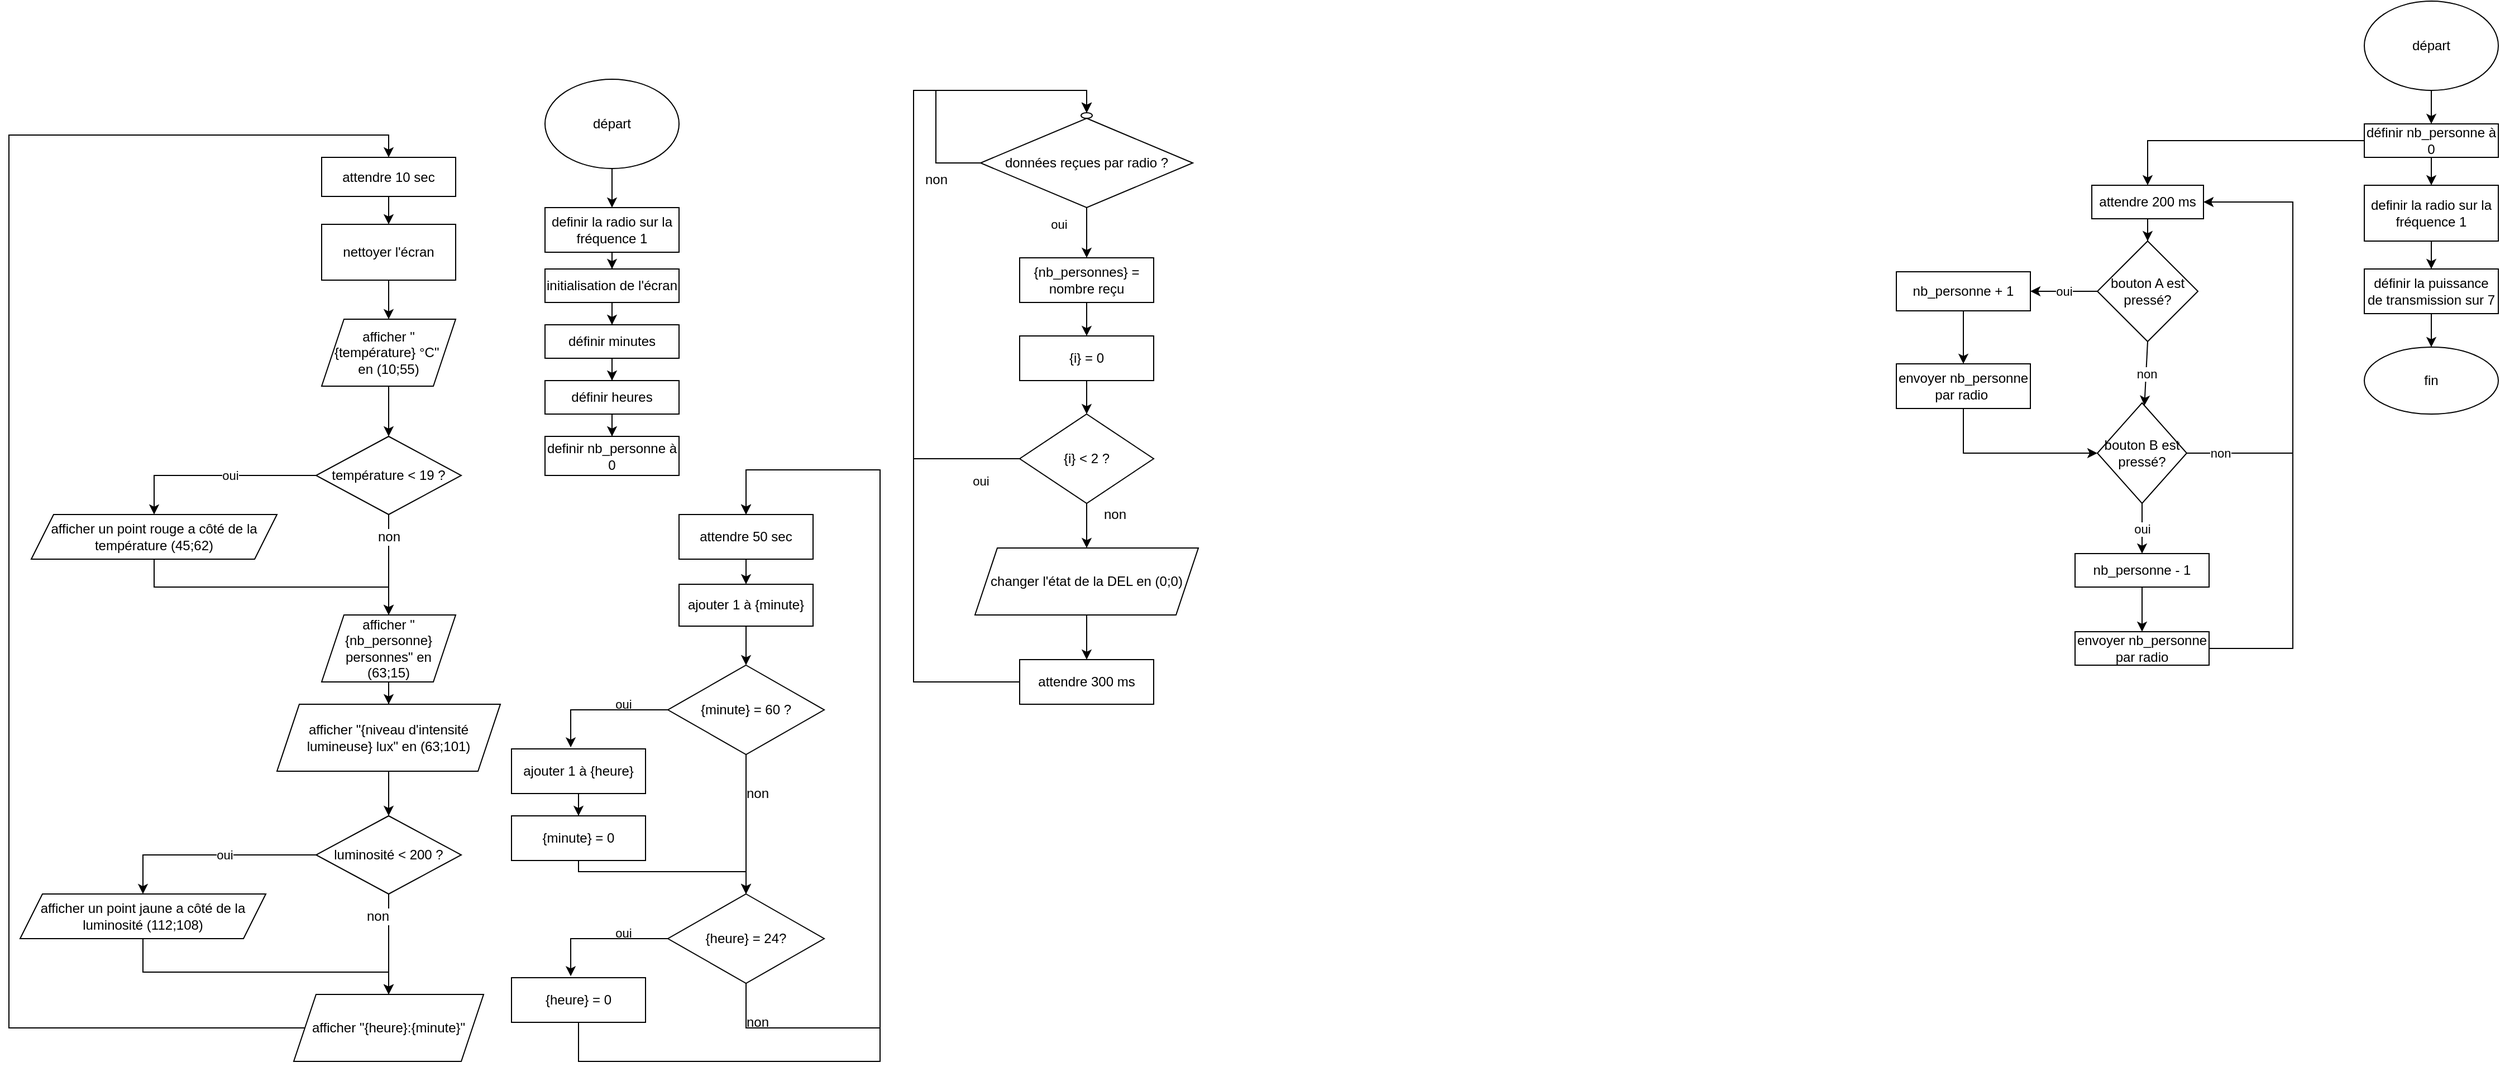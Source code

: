 <mxfile version="18.0.1" type="device"><diagram id="-CpstKWB4w7Xl99XCmu-" name="Page-1"><mxGraphModel dx="4028" dy="1174" grid="1" gridSize="10" guides="1" tooltips="1" connect="1" arrows="1" fold="1" page="1" pageScale="1" pageWidth="827" pageHeight="1169" math="0" shadow="0"><root><mxCell id="0"/><mxCell id="1" parent="0"/><mxCell id="FJ-xq2Fr7_Jf5nXUGVC7-3" value="" style="edgeStyle=orthogonalEdgeStyle;rounded=0;orthogonalLoop=1;jettySize=auto;html=1;" parent="1" source="FJ-xq2Fr7_Jf5nXUGVC7-1" edge="1"><mxGeometry relative="1" as="geometry"><mxPoint x="669" y="120" as="targetPoint"/></mxGeometry></mxCell><mxCell id="FJ-xq2Fr7_Jf5nXUGVC7-1" value="départ" style="ellipse;whiteSpace=wrap;html=1;" parent="1" vertex="1"><mxGeometry x="609" y="10" width="120" height="80" as="geometry"/></mxCell><mxCell id="FJ-xq2Fr7_Jf5nXUGVC7-5" value="" style="edgeStyle=orthogonalEdgeStyle;rounded=0;orthogonalLoop=1;jettySize=auto;html=1;" parent="1" source="FJ-xq2Fr7_Jf5nXUGVC7-2" target="FJ-xq2Fr7_Jf5nXUGVC7-4" edge="1"><mxGeometry relative="1" as="geometry"/></mxCell><mxCell id="FJ-xq2Fr7_Jf5nXUGVC7-2" value="definir la radio sur la fréquence 1" style="whiteSpace=wrap;html=1;" parent="1" vertex="1"><mxGeometry x="609" y="175" width="120" height="50" as="geometry"/></mxCell><mxCell id="FJ-xq2Fr7_Jf5nXUGVC7-7" value="" style="edgeStyle=orthogonalEdgeStyle;rounded=0;orthogonalLoop=1;jettySize=auto;html=1;" parent="1" source="FJ-xq2Fr7_Jf5nXUGVC7-4" target="FJ-xq2Fr7_Jf5nXUGVC7-6" edge="1"><mxGeometry relative="1" as="geometry"/></mxCell><mxCell id="FJ-xq2Fr7_Jf5nXUGVC7-4" value="définir la puissance de transmission sur 7" style="whiteSpace=wrap;html=1;" parent="1" vertex="1"><mxGeometry x="609" y="250" width="120" height="40" as="geometry"/></mxCell><mxCell id="FJ-xq2Fr7_Jf5nXUGVC7-6" value="fin" style="ellipse;whiteSpace=wrap;html=1;" parent="1" vertex="1"><mxGeometry x="609" y="320" width="120" height="60" as="geometry"/></mxCell><mxCell id="FJ-xq2Fr7_Jf5nXUGVC7-8" value="" style="endArrow=classic;html=1;rounded=0;exitX=0;exitY=0.5;exitDx=0;exitDy=0;entryX=0.5;entryY=0;entryDx=0;entryDy=0;" parent="1" source="FJ-xq2Fr7_Jf5nXUGVC7-16" target="FJ-xq2Fr7_Jf5nXUGVC7-9" edge="1"><mxGeometry width="50" height="50" relative="1" as="geometry"><mxPoint x="665" y="100" as="sourcePoint"/><mxPoint x="425" y="120" as="targetPoint"/><Array as="points"><mxPoint x="415" y="135"/></Array></mxGeometry></mxCell><mxCell id="FJ-xq2Fr7_Jf5nXUGVC7-11" value="" style="edgeStyle=orthogonalEdgeStyle;rounded=0;orthogonalLoop=1;jettySize=auto;html=1;" parent="1" source="FJ-xq2Fr7_Jf5nXUGVC7-9" target="FJ-xq2Fr7_Jf5nXUGVC7-10" edge="1"><mxGeometry relative="1" as="geometry"/></mxCell><mxCell id="FJ-xq2Fr7_Jf5nXUGVC7-9" value="attendre 200 ms" style="rounded=0;whiteSpace=wrap;html=1;" parent="1" vertex="1"><mxGeometry x="365" y="175" width="100" height="30" as="geometry"/></mxCell><mxCell id="FJ-xq2Fr7_Jf5nXUGVC7-10" value="bouton A est pressé?" style="rhombus;whiteSpace=wrap;html=1;rounded=0;" parent="1" vertex="1"><mxGeometry x="370" y="225" width="90" height="90" as="geometry"/></mxCell><mxCell id="FJ-xq2Fr7_Jf5nXUGVC7-21" value="" style="edgeStyle=orthogonalEdgeStyle;rounded=0;orthogonalLoop=1;jettySize=auto;html=1;" parent="1" source="FJ-xq2Fr7_Jf5nXUGVC7-12" target="FJ-xq2Fr7_Jf5nXUGVC7-20" edge="1"><mxGeometry relative="1" as="geometry"/></mxCell><mxCell id="FJ-xq2Fr7_Jf5nXUGVC7-12" value="nb_personne + 1" style="whiteSpace=wrap;html=1;rounded=0;" parent="1" vertex="1"><mxGeometry x="190" y="252.5" width="120" height="35" as="geometry"/></mxCell><mxCell id="FJ-xq2Fr7_Jf5nXUGVC7-17" value="" style="edgeStyle=orthogonalEdgeStyle;rounded=0;orthogonalLoop=1;jettySize=auto;html=1;entryX=0.5;entryY=0;entryDx=0;entryDy=0;" parent="1" source="FJ-xq2Fr7_Jf5nXUGVC7-16" target="FJ-xq2Fr7_Jf5nXUGVC7-2" edge="1"><mxGeometry relative="1" as="geometry"><mxPoint x="655" y="200" as="targetPoint"/></mxGeometry></mxCell><mxCell id="FJ-xq2Fr7_Jf5nXUGVC7-16" value="définir nb_personne à 0" style="rounded=0;whiteSpace=wrap;html=1;" parent="1" vertex="1"><mxGeometry x="609" y="120" width="120" height="30" as="geometry"/></mxCell><mxCell id="FJ-xq2Fr7_Jf5nXUGVC7-18" value="" style="endArrow=classic;html=1;rounded=0;exitX=0;exitY=0.5;exitDx=0;exitDy=0;entryX=1;entryY=0.5;entryDx=0;entryDy=0;" parent="1" source="FJ-xq2Fr7_Jf5nXUGVC7-10" target="FJ-xq2Fr7_Jf5nXUGVC7-12" edge="1"><mxGeometry relative="1" as="geometry"><mxPoint x="285" y="325" as="sourcePoint"/><mxPoint x="385" y="325" as="targetPoint"/><Array as="points"/></mxGeometry></mxCell><mxCell id="FJ-xq2Fr7_Jf5nXUGVC7-19" value="oui" style="edgeLabel;resizable=0;html=1;align=center;verticalAlign=middle;" parent="FJ-xq2Fr7_Jf5nXUGVC7-18" connectable="0" vertex="1"><mxGeometry relative="1" as="geometry"/></mxCell><mxCell id="FJ-xq2Fr7_Jf5nXUGVC7-20" value="envoyer nb_personne par radio&amp;nbsp;" style="whiteSpace=wrap;html=1;rounded=0;" parent="1" vertex="1"><mxGeometry x="190" y="335" width="120" height="40" as="geometry"/></mxCell><mxCell id="FJ-xq2Fr7_Jf5nXUGVC7-22" value="" style="endArrow=classic;html=1;rounded=0;exitX=0.5;exitY=1;exitDx=0;exitDy=0;" parent="1" source="FJ-xq2Fr7_Jf5nXUGVC7-10" target="FJ-xq2Fr7_Jf5nXUGVC7-24" edge="1"><mxGeometry relative="1" as="geometry"><mxPoint x="385" y="365" as="sourcePoint"/><mxPoint x="415" y="385" as="targetPoint"/></mxGeometry></mxCell><mxCell id="FJ-xq2Fr7_Jf5nXUGVC7-23" value="non" style="edgeLabel;resizable=0;html=1;align=center;verticalAlign=middle;" parent="FJ-xq2Fr7_Jf5nXUGVC7-22" connectable="0" vertex="1"><mxGeometry relative="1" as="geometry"/></mxCell><mxCell id="FJ-xq2Fr7_Jf5nXUGVC7-24" value="bouton B est pressé?" style="rhombus;whiteSpace=wrap;html=1;" parent="1" vertex="1"><mxGeometry x="370" y="370" width="80" height="90" as="geometry"/></mxCell><mxCell id="FJ-xq2Fr7_Jf5nXUGVC7-25" value="" style="endArrow=classic;html=1;rounded=0;exitX=0.5;exitY=1;exitDx=0;exitDy=0;entryX=0;entryY=0.5;entryDx=0;entryDy=0;" parent="1" source="FJ-xq2Fr7_Jf5nXUGVC7-20" target="FJ-xq2Fr7_Jf5nXUGVC7-24" edge="1"><mxGeometry width="50" height="50" relative="1" as="geometry"><mxPoint x="335" y="315" as="sourcePoint"/><mxPoint x="385" y="265" as="targetPoint"/><Array as="points"><mxPoint x="250" y="415"/></Array></mxGeometry></mxCell><mxCell id="FJ-xq2Fr7_Jf5nXUGVC7-29" value="" style="endArrow=classic;html=1;rounded=0;exitX=1;exitY=0.5;exitDx=0;exitDy=0;entryX=1;entryY=0.5;entryDx=0;entryDy=0;" parent="1" source="FJ-xq2Fr7_Jf5nXUGVC7-24" target="FJ-xq2Fr7_Jf5nXUGVC7-9" edge="1"><mxGeometry relative="1" as="geometry"><mxPoint x="450" y="414.66" as="sourcePoint"/><mxPoint x="490" y="190" as="targetPoint"/><Array as="points"><mxPoint x="545" y="415"/><mxPoint x="545" y="190"/></Array></mxGeometry></mxCell><mxCell id="FJ-xq2Fr7_Jf5nXUGVC7-30" value="non" style="edgeLabel;resizable=0;html=1;align=center;verticalAlign=middle;" parent="FJ-xq2Fr7_Jf5nXUGVC7-29" connectable="0" vertex="1"><mxGeometry relative="1" as="geometry"><mxPoint x="-65" y="105" as="offset"/></mxGeometry></mxCell><mxCell id="FJ-xq2Fr7_Jf5nXUGVC7-31" value="" style="endArrow=classic;html=1;rounded=0;exitX=0.5;exitY=1;exitDx=0;exitDy=0;entryX=0.5;entryY=0;entryDx=0;entryDy=0;" parent="1" source="FJ-xq2Fr7_Jf5nXUGVC7-24" target="FJ-xq2Fr7_Jf5nXUGVC7-33" edge="1"><mxGeometry relative="1" as="geometry"><mxPoint x="435" y="515" as="sourcePoint"/><mxPoint x="410" y="505" as="targetPoint"/></mxGeometry></mxCell><mxCell id="FJ-xq2Fr7_Jf5nXUGVC7-32" value="oui" style="edgeLabel;resizable=0;html=1;align=center;verticalAlign=middle;" parent="FJ-xq2Fr7_Jf5nXUGVC7-31" connectable="0" vertex="1"><mxGeometry relative="1" as="geometry"/></mxCell><mxCell id="FJ-xq2Fr7_Jf5nXUGVC7-36" value="" style="edgeStyle=orthogonalEdgeStyle;rounded=0;orthogonalLoop=1;jettySize=auto;html=1;" parent="1" source="FJ-xq2Fr7_Jf5nXUGVC7-33" target="FJ-xq2Fr7_Jf5nXUGVC7-35" edge="1"><mxGeometry relative="1" as="geometry"/></mxCell><mxCell id="FJ-xq2Fr7_Jf5nXUGVC7-33" value="nb_personne - 1" style="rounded=0;whiteSpace=wrap;html=1;" parent="1" vertex="1"><mxGeometry x="350" y="505" width="120" height="30" as="geometry"/></mxCell><mxCell id="FJ-xq2Fr7_Jf5nXUGVC7-35" value="envoyer nb_personne par radio" style="whiteSpace=wrap;html=1;rounded=0;" parent="1" vertex="1"><mxGeometry x="350" y="575" width="120" height="30" as="geometry"/></mxCell><mxCell id="FJ-xq2Fr7_Jf5nXUGVC7-38" value="" style="endArrow=none;html=1;rounded=0;exitX=1;exitY=0.5;exitDx=0;exitDy=0;" parent="1" source="FJ-xq2Fr7_Jf5nXUGVC7-35" edge="1"><mxGeometry width="50" height="50" relative="1" as="geometry"><mxPoint x="515" y="615" as="sourcePoint"/><mxPoint x="545" y="415" as="targetPoint"/><Array as="points"><mxPoint x="545" y="590"/></Array></mxGeometry></mxCell><mxCell id="X_eGywVM5qHdxSHBJlf7-3" value="" style="edgeStyle=orthogonalEdgeStyle;rounded=0;orthogonalLoop=1;jettySize=auto;html=1;" parent="1" source="X_eGywVM5qHdxSHBJlf7-1" target="X_eGywVM5qHdxSHBJlf7-2" edge="1"><mxGeometry relative="1" as="geometry"/></mxCell><mxCell id="X_eGywVM5qHdxSHBJlf7-1" value="départ" style="ellipse;whiteSpace=wrap;html=1;" parent="1" vertex="1"><mxGeometry x="-1020" y="80" width="120" height="80" as="geometry"/></mxCell><mxCell id="X_eGywVM5qHdxSHBJlf7-5" value="" style="edgeStyle=orthogonalEdgeStyle;rounded=0;orthogonalLoop=1;jettySize=auto;html=1;" parent="1" source="X_eGywVM5qHdxSHBJlf7-2" target="X_eGywVM5qHdxSHBJlf7-4" edge="1"><mxGeometry relative="1" as="geometry"/></mxCell><mxCell id="X_eGywVM5qHdxSHBJlf7-2" value="&lt;span&gt;definir la radio sur la fréquence 1&lt;/span&gt;" style="whiteSpace=wrap;html=1;" parent="1" vertex="1"><mxGeometry x="-1020" y="195" width="120" height="40" as="geometry"/></mxCell><mxCell id="X_eGywVM5qHdxSHBJlf7-7" value="" style="edgeStyle=orthogonalEdgeStyle;rounded=0;orthogonalLoop=1;jettySize=auto;html=1;" parent="1" source="X_eGywVM5qHdxSHBJlf7-4" target="X_eGywVM5qHdxSHBJlf7-6" edge="1"><mxGeometry relative="1" as="geometry"/></mxCell><mxCell id="X_eGywVM5qHdxSHBJlf7-4" value="initialisation de l'écran" style="whiteSpace=wrap;html=1;" parent="1" vertex="1"><mxGeometry x="-1020" y="250" width="120" height="30" as="geometry"/></mxCell><mxCell id="X_eGywVM5qHdxSHBJlf7-9" value="" style="edgeStyle=orthogonalEdgeStyle;rounded=0;orthogonalLoop=1;jettySize=auto;html=1;" parent="1" source="X_eGywVM5qHdxSHBJlf7-6" target="X_eGywVM5qHdxSHBJlf7-8" edge="1"><mxGeometry relative="1" as="geometry"/></mxCell><mxCell id="X_eGywVM5qHdxSHBJlf7-6" value="définir minutes" style="whiteSpace=wrap;html=1;" parent="1" vertex="1"><mxGeometry x="-1020" y="300" width="120" height="30" as="geometry"/></mxCell><mxCell id="X_eGywVM5qHdxSHBJlf7-11" value="" style="edgeStyle=orthogonalEdgeStyle;rounded=0;orthogonalLoop=1;jettySize=auto;html=1;" parent="1" source="X_eGywVM5qHdxSHBJlf7-8" target="X_eGywVM5qHdxSHBJlf7-10" edge="1"><mxGeometry relative="1" as="geometry"/></mxCell><mxCell id="X_eGywVM5qHdxSHBJlf7-8" value="définir heures" style="whiteSpace=wrap;html=1;" parent="1" vertex="1"><mxGeometry x="-1020" y="350" width="120" height="30" as="geometry"/></mxCell><mxCell id="X_eGywVM5qHdxSHBJlf7-10" value="definir nb_personne à 0" style="whiteSpace=wrap;html=1;" parent="1" vertex="1"><mxGeometry x="-1020" y="400" width="120" height="35" as="geometry"/></mxCell><mxCell id="X_eGywVM5qHdxSHBJlf7-15" value="" style="edgeStyle=orthogonalEdgeStyle;rounded=0;orthogonalLoop=1;jettySize=auto;html=1;" parent="1" source="X_eGywVM5qHdxSHBJlf7-12" target="X_eGywVM5qHdxSHBJlf7-14" edge="1"><mxGeometry relative="1" as="geometry"/></mxCell><mxCell id="X_eGywVM5qHdxSHBJlf7-12" value="attendre 10 sec" style="whiteSpace=wrap;html=1;" parent="1" vertex="1"><mxGeometry x="-1220" y="150" width="120" height="35" as="geometry"/></mxCell><mxCell id="X_eGywVM5qHdxSHBJlf7-19" value="" style="edgeStyle=orthogonalEdgeStyle;rounded=0;orthogonalLoop=1;jettySize=auto;html=1;entryX=0.5;entryY=0;entryDx=0;entryDy=0;" parent="1" source="X_eGywVM5qHdxSHBJlf7-14" target="X_eGywVM5qHdxSHBJlf7-26" edge="1"><mxGeometry relative="1" as="geometry"><mxPoint x="-1159.5" y="304.5" as="targetPoint"/></mxGeometry></mxCell><mxCell id="X_eGywVM5qHdxSHBJlf7-14" value="nettoyer l'écran" style="whiteSpace=wrap;html=1;" parent="1" vertex="1"><mxGeometry x="-1220" y="210" width="120" height="50" as="geometry"/></mxCell><mxCell id="X_eGywVM5qHdxSHBJlf7-23" value="" style="edgeStyle=orthogonalEdgeStyle;rounded=0;orthogonalLoop=1;jettySize=auto;html=1;exitX=0.5;exitY=1;exitDx=0;exitDy=0;" parent="1" source="X_eGywVM5qHdxSHBJlf7-26" target="X_eGywVM5qHdxSHBJlf7-22" edge="1"><mxGeometry relative="1" as="geometry"><mxPoint x="-1159.5" y="364.5" as="sourcePoint"/></mxGeometry></mxCell><mxCell id="X_eGywVM5qHdxSHBJlf7-22" value="température &amp;lt; 19 ?" style="rhombus;whiteSpace=wrap;html=1;" parent="1" vertex="1"><mxGeometry x="-1225" y="400" width="130" height="70" as="geometry"/></mxCell><mxCell id="X_eGywVM5qHdxSHBJlf7-24" value="" style="endArrow=classic;html=1;rounded=0;exitX=0;exitY=0.5;exitDx=0;exitDy=0;entryX=0.5;entryY=0;entryDx=0;entryDy=0;" parent="1" source="X_eGywVM5qHdxSHBJlf7-22" target="X_eGywVM5qHdxSHBJlf7-27" edge="1"><mxGeometry relative="1" as="geometry"><mxPoint x="-1400" y="420" as="sourcePoint"/><mxPoint x="-1280" y="435" as="targetPoint"/><Array as="points"><mxPoint x="-1370" y="435"/></Array></mxGeometry></mxCell><mxCell id="X_eGywVM5qHdxSHBJlf7-25" value="oui" style="edgeLabel;resizable=0;html=1;align=center;verticalAlign=middle;" parent="X_eGywVM5qHdxSHBJlf7-24" connectable="0" vertex="1"><mxGeometry relative="1" as="geometry"><mxPoint x="13" as="offset"/></mxGeometry></mxCell><mxCell id="idCcb4pCzn_f_AsdiGJi-25" value="oui" style="edgeLabel;resizable=0;html=1;align=center;verticalAlign=middle;" parent="X_eGywVM5qHdxSHBJlf7-24" connectable="0" vertex="1"><mxGeometry relative="1" as="geometry"><mxPoint x="365" y="205" as="offset"/></mxGeometry></mxCell><mxCell id="idCcb4pCzn_f_AsdiGJi-36" value="oui" style="edgeLabel;resizable=0;html=1;align=center;verticalAlign=middle;" parent="X_eGywVM5qHdxSHBJlf7-24" connectable="0" vertex="1"><mxGeometry relative="1" as="geometry"><mxPoint x="365" y="410" as="offset"/></mxGeometry></mxCell><mxCell id="_-hHh5vINYPNQ2YVYoVo-5" value="oui" style="edgeLabel;resizable=0;html=1;align=center;verticalAlign=middle;" connectable="0" vertex="1" parent="X_eGywVM5qHdxSHBJlf7-24"><mxGeometry relative="1" as="geometry"><mxPoint x="755" y="-225" as="offset"/></mxGeometry></mxCell><mxCell id="_-hHh5vINYPNQ2YVYoVo-14" value="oui" style="edgeLabel;resizable=0;html=1;align=center;verticalAlign=middle;" connectable="0" vertex="1" parent="X_eGywVM5qHdxSHBJlf7-24"><mxGeometry relative="1" as="geometry"><mxPoint x="685" y="5" as="offset"/></mxGeometry></mxCell><mxCell id="X_eGywVM5qHdxSHBJlf7-26" value="&lt;span&gt;afficher &quot;{température}&amp;nbsp;°C&quot;&amp;nbsp;&lt;/span&gt;&lt;br&gt;&lt;span&gt;en (10;55)&lt;/span&gt;" style="shape=parallelogram;perimeter=parallelogramPerimeter;whiteSpace=wrap;html=1;fixedSize=1;fontFamily=Helvetica;fontSize=12;fontColor=default;strokeColor=default;fillColor=default;" parent="1" vertex="1"><mxGeometry x="-1220" y="295" width="120" height="60" as="geometry"/></mxCell><mxCell id="X_eGywVM5qHdxSHBJlf7-31" value="" style="edgeStyle=orthogonalEdgeStyle;rounded=0;orthogonalLoop=1;jettySize=auto;html=1;fontFamily=Helvetica;fontSize=12;fontColor=default;exitX=0.5;exitY=1;exitDx=0;exitDy=0;" parent="1" source="X_eGywVM5qHdxSHBJlf7-27" target="X_eGywVM5qHdxSHBJlf7-30" edge="1"><mxGeometry relative="1" as="geometry"/></mxCell><mxCell id="X_eGywVM5qHdxSHBJlf7-27" value="afficher un point rouge a côté de la température (45;62)" style="shape=parallelogram;perimeter=parallelogramPerimeter;whiteSpace=wrap;html=1;fixedSize=1;fontFamily=Helvetica;fontSize=12;fontColor=default;strokeColor=default;fillColor=default;" parent="1" vertex="1"><mxGeometry x="-1480" y="470" width="220" height="40" as="geometry"/></mxCell><mxCell id="X_eGywVM5qHdxSHBJlf7-28" value="" style="endArrow=classic;html=1;rounded=0;fontFamily=Helvetica;fontSize=12;fontColor=default;exitX=0.5;exitY=1;exitDx=0;exitDy=0;entryX=0.5;entryY=0;entryDx=0;entryDy=0;" parent="1" source="X_eGywVM5qHdxSHBJlf7-22" target="X_eGywVM5qHdxSHBJlf7-30" edge="1"><mxGeometry relative="1" as="geometry"><mxPoint x="-1170" y="500" as="sourcePoint"/><mxPoint x="-1160" y="520" as="targetPoint"/></mxGeometry></mxCell><mxCell id="X_eGywVM5qHdxSHBJlf7-29" value="non" style="edgeLabel;resizable=0;html=1;align=center;verticalAlign=middle;fontFamily=Helvetica;fontSize=12;fontColor=default;strokeColor=default;fillColor=default;" parent="X_eGywVM5qHdxSHBJlf7-28" connectable="0" vertex="1"><mxGeometry relative="1" as="geometry"><mxPoint y="-25" as="offset"/></mxGeometry></mxCell><mxCell id="idCcb4pCzn_f_AsdiGJi-24" value="non" style="edgeLabel;resizable=0;html=1;align=center;verticalAlign=middle;fontFamily=Helvetica;fontSize=12;fontColor=default;strokeColor=default;fillColor=default;" parent="X_eGywVM5qHdxSHBJlf7-28" connectable="0" vertex="1"><mxGeometry relative="1" as="geometry"><mxPoint x="330" y="205" as="offset"/></mxGeometry></mxCell><mxCell id="idCcb4pCzn_f_AsdiGJi-37" value="non" style="edgeLabel;resizable=0;html=1;align=center;verticalAlign=middle;fontFamily=Helvetica;fontSize=12;fontColor=default;strokeColor=default;fillColor=default;" parent="X_eGywVM5qHdxSHBJlf7-28" connectable="0" vertex="1"><mxGeometry relative="1" as="geometry"><mxPoint x="330" y="410" as="offset"/></mxGeometry></mxCell><mxCell id="_-hHh5vINYPNQ2YVYoVo-2" value="non" style="edgeLabel;resizable=0;html=1;align=center;verticalAlign=middle;fontFamily=Helvetica;fontSize=12;fontColor=default;strokeColor=default;fillColor=default;" connectable="0" vertex="1" parent="X_eGywVM5qHdxSHBJlf7-28"><mxGeometry relative="1" as="geometry"><mxPoint x="490" y="-345" as="offset"/></mxGeometry></mxCell><mxCell id="_-hHh5vINYPNQ2YVYoVo-13" value="non" style="edgeLabel;resizable=0;html=1;align=center;verticalAlign=middle;fontFamily=Helvetica;fontSize=12;fontColor=default;strokeColor=default;fillColor=default;" connectable="0" vertex="1" parent="X_eGywVM5qHdxSHBJlf7-28"><mxGeometry relative="1" as="geometry"><mxPoint x="650" y="-45" as="offset"/></mxGeometry></mxCell><mxCell id="X_eGywVM5qHdxSHBJlf7-33" value="" style="edgeStyle=orthogonalEdgeStyle;rounded=0;orthogonalLoop=1;jettySize=auto;html=1;fontFamily=Helvetica;fontSize=12;fontColor=default;" parent="1" source="X_eGywVM5qHdxSHBJlf7-30" target="X_eGywVM5qHdxSHBJlf7-32" edge="1"><mxGeometry relative="1" as="geometry"/></mxCell><mxCell id="X_eGywVM5qHdxSHBJlf7-30" value="afficher &quot;{nb_personne} personnes&quot; en (63;15)" style="shape=parallelogram;perimeter=parallelogramPerimeter;whiteSpace=wrap;html=1;fixedSize=1;" parent="1" vertex="1"><mxGeometry x="-1220" y="560" width="120" height="60" as="geometry"/></mxCell><mxCell id="idCcb4pCzn_f_AsdiGJi-9" style="edgeStyle=orthogonalEdgeStyle;rounded=0;orthogonalLoop=1;jettySize=auto;html=1;entryX=0.5;entryY=0;entryDx=0;entryDy=0;" parent="1" source="X_eGywVM5qHdxSHBJlf7-32" target="idCcb4pCzn_f_AsdiGJi-4" edge="1"><mxGeometry relative="1" as="geometry"/></mxCell><mxCell id="X_eGywVM5qHdxSHBJlf7-32" value="&lt;span&gt;afficher &quot;{niveau d'intensité lumineuse} lux&quot; en (63;101)&lt;/span&gt;" style="shape=parallelogram;perimeter=parallelogramPerimeter;whiteSpace=wrap;html=1;fixedSize=1;" parent="1" vertex="1"><mxGeometry x="-1260" y="640" width="200" height="60" as="geometry"/></mxCell><mxCell id="idCcb4pCzn_f_AsdiGJi-10" style="edgeStyle=orthogonalEdgeStyle;rounded=0;orthogonalLoop=1;jettySize=auto;html=1;" parent="1" source="idCcb4pCzn_f_AsdiGJi-4" edge="1"><mxGeometry relative="1" as="geometry"><mxPoint x="-1160" y="900" as="targetPoint"/></mxGeometry></mxCell><mxCell id="idCcb4pCzn_f_AsdiGJi-4" value="luminosité &amp;lt; 200 ?" style="rhombus;whiteSpace=wrap;html=1;" parent="1" vertex="1"><mxGeometry x="-1225" y="740" width="130" height="70" as="geometry"/></mxCell><mxCell id="idCcb4pCzn_f_AsdiGJi-5" value="" style="endArrow=classic;html=1;rounded=0;exitX=0;exitY=0.5;exitDx=0;exitDy=0;entryX=0.5;entryY=0;entryDx=0;entryDy=0;" parent="1" source="idCcb4pCzn_f_AsdiGJi-4" target="idCcb4pCzn_f_AsdiGJi-7" edge="1"><mxGeometry relative="1" as="geometry"><mxPoint x="-1410" y="760" as="sourcePoint"/><mxPoint x="-1290" y="775" as="targetPoint"/><Array as="points"><mxPoint x="-1380" y="775"/></Array></mxGeometry></mxCell><mxCell id="idCcb4pCzn_f_AsdiGJi-6" value="oui" style="edgeLabel;resizable=0;html=1;align=center;verticalAlign=middle;" parent="idCcb4pCzn_f_AsdiGJi-5" connectable="0" vertex="1"><mxGeometry relative="1" as="geometry"><mxPoint x="13" as="offset"/></mxGeometry></mxCell><mxCell id="idCcb4pCzn_f_AsdiGJi-11" style="edgeStyle=orthogonalEdgeStyle;rounded=0;orthogonalLoop=1;jettySize=auto;html=1;" parent="1" source="idCcb4pCzn_f_AsdiGJi-7" edge="1"><mxGeometry relative="1" as="geometry"><mxPoint x="-1160" y="900" as="targetPoint"/><Array as="points"><mxPoint x="-1380" y="880"/><mxPoint x="-1160" y="880"/></Array></mxGeometry></mxCell><mxCell id="idCcb4pCzn_f_AsdiGJi-7" value="afficher un point jaune a côté de la luminosité (112;108)" style="shape=parallelogram;perimeter=parallelogramPerimeter;whiteSpace=wrap;html=1;fixedSize=1;fontFamily=Helvetica;fontSize=12;fontColor=default;strokeColor=default;fillColor=default;" parent="1" vertex="1"><mxGeometry x="-1490" y="810" width="220" height="40" as="geometry"/></mxCell><mxCell id="idCcb4pCzn_f_AsdiGJi-8" value="non" style="edgeLabel;resizable=0;html=1;align=center;verticalAlign=middle;fontFamily=Helvetica;fontSize=12;fontColor=default;strokeColor=default;fillColor=default;" parent="1" connectable="0" vertex="1"><mxGeometry x="-1170" y="830" as="geometry"/></mxCell><mxCell id="idCcb4pCzn_f_AsdiGJi-49" style="edgeStyle=orthogonalEdgeStyle;rounded=0;orthogonalLoop=1;jettySize=auto;html=1;entryX=0.5;entryY=0;entryDx=0;entryDy=0;" parent="1" source="idCcb4pCzn_f_AsdiGJi-12" target="X_eGywVM5qHdxSHBJlf7-12" edge="1"><mxGeometry relative="1" as="geometry"><Array as="points"><mxPoint x="-1500" y="930"/><mxPoint x="-1500" y="130"/><mxPoint x="-1160" y="130"/></Array></mxGeometry></mxCell><mxCell id="idCcb4pCzn_f_AsdiGJi-12" value="afficher &quot;{heure}:{minute}&quot;" style="shape=parallelogram;perimeter=parallelogramPerimeter;whiteSpace=wrap;html=1;fixedSize=1;" parent="1" vertex="1"><mxGeometry x="-1245" y="900" width="170" height="60" as="geometry"/></mxCell><mxCell id="idCcb4pCzn_f_AsdiGJi-19" style="edgeStyle=orthogonalEdgeStyle;rounded=0;orthogonalLoop=1;jettySize=auto;html=1;entryX=0.5;entryY=0;entryDx=0;entryDy=0;" parent="1" source="idCcb4pCzn_f_AsdiGJi-17" target="idCcb4pCzn_f_AsdiGJi-18" edge="1"><mxGeometry relative="1" as="geometry"/></mxCell><mxCell id="idCcb4pCzn_f_AsdiGJi-17" value="attendre 50 sec" style="rounded=0;whiteSpace=wrap;html=1;" parent="1" vertex="1"><mxGeometry x="-900" y="470" width="120" height="40" as="geometry"/></mxCell><mxCell id="idCcb4pCzn_f_AsdiGJi-23" style="edgeStyle=orthogonalEdgeStyle;rounded=0;orthogonalLoop=1;jettySize=auto;html=1;" parent="1" source="idCcb4pCzn_f_AsdiGJi-18" target="idCcb4pCzn_f_AsdiGJi-22" edge="1"><mxGeometry relative="1" as="geometry"/></mxCell><mxCell id="idCcb4pCzn_f_AsdiGJi-18" value="ajouter 1 à {minute}" style="rounded=0;whiteSpace=wrap;html=1;" parent="1" vertex="1"><mxGeometry x="-900" y="532.5" width="120" height="37.5" as="geometry"/></mxCell><mxCell id="idCcb4pCzn_f_AsdiGJi-27" style="edgeStyle=orthogonalEdgeStyle;rounded=0;orthogonalLoop=1;jettySize=auto;html=1;entryX=0.442;entryY=-0.033;entryDx=0;entryDy=0;entryPerimeter=0;" parent="1" source="idCcb4pCzn_f_AsdiGJi-22" target="idCcb4pCzn_f_AsdiGJi-26" edge="1"><mxGeometry relative="1" as="geometry"><Array as="points"><mxPoint x="-997" y="645"/></Array></mxGeometry></mxCell><mxCell id="idCcb4pCzn_f_AsdiGJi-46" style="edgeStyle=orthogonalEdgeStyle;rounded=0;orthogonalLoop=1;jettySize=auto;html=1;exitX=0.5;exitY=1;exitDx=0;exitDy=0;" parent="1" source="idCcb4pCzn_f_AsdiGJi-22" edge="1"><mxGeometry relative="1" as="geometry"><mxPoint x="-840" y="810" as="targetPoint"/></mxGeometry></mxCell><mxCell id="idCcb4pCzn_f_AsdiGJi-22" value="{minute} = 60 ?" style="rhombus;whiteSpace=wrap;html=1;" parent="1" vertex="1"><mxGeometry x="-910" y="605" width="140" height="80" as="geometry"/></mxCell><mxCell id="idCcb4pCzn_f_AsdiGJi-31" style="edgeStyle=orthogonalEdgeStyle;rounded=0;orthogonalLoop=1;jettySize=auto;html=1;entryX=0.5;entryY=0;entryDx=0;entryDy=0;" parent="1" source="idCcb4pCzn_f_AsdiGJi-26" target="idCcb4pCzn_f_AsdiGJi-30" edge="1"><mxGeometry relative="1" as="geometry"/></mxCell><mxCell id="idCcb4pCzn_f_AsdiGJi-26" value="ajouter 1 à {heure}" style="rounded=0;whiteSpace=wrap;html=1;" parent="1" vertex="1"><mxGeometry x="-1050" y="680" width="120" height="40" as="geometry"/></mxCell><mxCell id="idCcb4pCzn_f_AsdiGJi-45" style="edgeStyle=orthogonalEdgeStyle;rounded=0;orthogonalLoop=1;jettySize=auto;html=1;exitX=0.5;exitY=1;exitDx=0;exitDy=0;entryX=0.5;entryY=0;entryDx=0;entryDy=0;" parent="1" source="idCcb4pCzn_f_AsdiGJi-30" target="idCcb4pCzn_f_AsdiGJi-40" edge="1"><mxGeometry relative="1" as="geometry"><Array as="points"><mxPoint x="-990" y="790"/><mxPoint x="-840" y="790"/></Array></mxGeometry></mxCell><mxCell id="idCcb4pCzn_f_AsdiGJi-30" value="{minute} = 0" style="rounded=0;whiteSpace=wrap;html=1;" parent="1" vertex="1"><mxGeometry x="-1050" y="740" width="120" height="40" as="geometry"/></mxCell><mxCell id="idCcb4pCzn_f_AsdiGJi-38" style="edgeStyle=orthogonalEdgeStyle;rounded=0;orthogonalLoop=1;jettySize=auto;html=1;entryX=0.442;entryY=-0.033;entryDx=0;entryDy=0;entryPerimeter=0;" parent="1" source="idCcb4pCzn_f_AsdiGJi-40" target="idCcb4pCzn_f_AsdiGJi-42" edge="1"><mxGeometry relative="1" as="geometry"><Array as="points"><mxPoint x="-997" y="850"/></Array></mxGeometry></mxCell><mxCell id="idCcb4pCzn_f_AsdiGJi-47" style="edgeStyle=orthogonalEdgeStyle;rounded=0;orthogonalLoop=1;jettySize=auto;html=1;exitX=0.5;exitY=1;exitDx=0;exitDy=0;" parent="1" source="idCcb4pCzn_f_AsdiGJi-40" edge="1"><mxGeometry relative="1" as="geometry"><mxPoint x="-840" y="470" as="targetPoint"/><Array as="points"><mxPoint x="-840" y="930"/><mxPoint x="-720" y="930"/><mxPoint x="-720" y="430"/><mxPoint x="-840" y="430"/></Array></mxGeometry></mxCell><mxCell id="idCcb4pCzn_f_AsdiGJi-40" value="{heure} = 24?" style="rhombus;whiteSpace=wrap;html=1;" parent="1" vertex="1"><mxGeometry x="-910" y="810" width="140" height="80" as="geometry"/></mxCell><mxCell id="idCcb4pCzn_f_AsdiGJi-48" style="edgeStyle=orthogonalEdgeStyle;rounded=0;orthogonalLoop=1;jettySize=auto;html=1;entryX=0.5;entryY=0;entryDx=0;entryDy=0;" parent="1" source="idCcb4pCzn_f_AsdiGJi-42" target="idCcb4pCzn_f_AsdiGJi-17" edge="1"><mxGeometry relative="1" as="geometry"><mxPoint x="-840" y="970" as="targetPoint"/><Array as="points"><mxPoint x="-990" y="960"/><mxPoint x="-720" y="960"/><mxPoint x="-720" y="430"/><mxPoint x="-840" y="430"/></Array></mxGeometry></mxCell><mxCell id="idCcb4pCzn_f_AsdiGJi-42" value="{heure} = 0" style="rounded=0;whiteSpace=wrap;html=1;" parent="1" vertex="1"><mxGeometry x="-1050" y="885" width="120" height="40" as="geometry"/></mxCell><mxCell id="_-hHh5vINYPNQ2YVYoVo-7" style="edgeStyle=orthogonalEdgeStyle;rounded=0;orthogonalLoop=1;jettySize=auto;html=1;entryX=0.5;entryY=0;entryDx=0;entryDy=0;" edge="1" parent="1" source="_-hHh5vINYPNQ2YVYoVo-1" target="_-hHh5vINYPNQ2YVYoVo-6"><mxGeometry relative="1" as="geometry"/></mxCell><mxCell id="_-hHh5vINYPNQ2YVYoVo-10" style="edgeStyle=orthogonalEdgeStyle;rounded=0;orthogonalLoop=1;jettySize=auto;html=1;entryX=0.5;entryY=0;entryDx=0;entryDy=0;" edge="1" parent="1" source="_-hHh5vINYPNQ2YVYoVo-1" target="_-hHh5vINYPNQ2YVYoVo-9"><mxGeometry relative="1" as="geometry"><Array as="points"><mxPoint x="-670" y="155"/><mxPoint x="-670" y="90"/><mxPoint x="-535" y="90"/></Array></mxGeometry></mxCell><mxCell id="_-hHh5vINYPNQ2YVYoVo-1" value="données reçues par radio ?" style="rhombus;whiteSpace=wrap;html=1;" vertex="1" parent="1"><mxGeometry x="-630" y="115" width="190" height="80" as="geometry"/></mxCell><mxCell id="_-hHh5vINYPNQ2YVYoVo-15" style="edgeStyle=orthogonalEdgeStyle;rounded=0;orthogonalLoop=1;jettySize=auto;html=1;" edge="1" parent="1" source="_-hHh5vINYPNQ2YVYoVo-6" target="_-hHh5vINYPNQ2YVYoVo-12"><mxGeometry relative="1" as="geometry"/></mxCell><mxCell id="_-hHh5vINYPNQ2YVYoVo-6" value="{nb_personnes} = nombre reçu" style="rounded=0;whiteSpace=wrap;html=1;" vertex="1" parent="1"><mxGeometry x="-595" y="240" width="120" height="40" as="geometry"/></mxCell><mxCell id="_-hHh5vINYPNQ2YVYoVo-9" value="" style="ellipse;whiteSpace=wrap;html=1;" vertex="1" parent="1"><mxGeometry x="-540" y="110" width="10" height="5" as="geometry"/></mxCell><mxCell id="_-hHh5vINYPNQ2YVYoVo-19" style="edgeStyle=orthogonalEdgeStyle;rounded=0;orthogonalLoop=1;jettySize=auto;html=1;" edge="1" parent="1" source="_-hHh5vINYPNQ2YVYoVo-11" target="_-hHh5vINYPNQ2YVYoVo-17"><mxGeometry relative="1" as="geometry"/></mxCell><mxCell id="_-hHh5vINYPNQ2YVYoVo-22" style="edgeStyle=orthogonalEdgeStyle;rounded=0;orthogonalLoop=1;jettySize=auto;html=1;entryX=0.5;entryY=0;entryDx=0;entryDy=0;" edge="1" parent="1" source="_-hHh5vINYPNQ2YVYoVo-11" target="_-hHh5vINYPNQ2YVYoVo-9"><mxGeometry relative="1" as="geometry"><Array as="points"><mxPoint x="-690" y="420"/><mxPoint x="-690" y="90"/><mxPoint x="-535" y="90"/></Array></mxGeometry></mxCell><mxCell id="_-hHh5vINYPNQ2YVYoVo-11" value="{i} &amp;lt; 2 ?" style="rhombus;whiteSpace=wrap;html=1;" vertex="1" parent="1"><mxGeometry x="-595" y="380" width="120" height="80" as="geometry"/></mxCell><mxCell id="_-hHh5vINYPNQ2YVYoVo-16" style="edgeStyle=orthogonalEdgeStyle;rounded=0;orthogonalLoop=1;jettySize=auto;html=1;" edge="1" parent="1" source="_-hHh5vINYPNQ2YVYoVo-12" target="_-hHh5vINYPNQ2YVYoVo-11"><mxGeometry relative="1" as="geometry"/></mxCell><mxCell id="_-hHh5vINYPNQ2YVYoVo-12" value="{i} = 0" style="rounded=0;whiteSpace=wrap;html=1;" vertex="1" parent="1"><mxGeometry x="-595" y="310" width="120" height="40" as="geometry"/></mxCell><mxCell id="_-hHh5vINYPNQ2YVYoVo-20" style="edgeStyle=orthogonalEdgeStyle;rounded=0;orthogonalLoop=1;jettySize=auto;html=1;" edge="1" parent="1" source="_-hHh5vINYPNQ2YVYoVo-17" target="_-hHh5vINYPNQ2YVYoVo-18"><mxGeometry relative="1" as="geometry"/></mxCell><mxCell id="_-hHh5vINYPNQ2YVYoVo-17" value="changer l'état de la DEL en (0;0)" style="shape=parallelogram;perimeter=parallelogramPerimeter;whiteSpace=wrap;html=1;fixedSize=1;" vertex="1" parent="1"><mxGeometry x="-635" y="500" width="200" height="60" as="geometry"/></mxCell><mxCell id="_-hHh5vINYPNQ2YVYoVo-23" style="edgeStyle=orthogonalEdgeStyle;rounded=0;orthogonalLoop=1;jettySize=auto;html=1;" edge="1" parent="1" source="_-hHh5vINYPNQ2YVYoVo-18"><mxGeometry relative="1" as="geometry"><mxPoint x="-535" y="110" as="targetPoint"/><Array as="points"><mxPoint x="-690" y="620"/><mxPoint x="-690" y="90"/><mxPoint x="-535" y="90"/></Array></mxGeometry></mxCell><mxCell id="_-hHh5vINYPNQ2YVYoVo-18" value="attendre 300 ms" style="rounded=0;whiteSpace=wrap;html=1;" vertex="1" parent="1"><mxGeometry x="-595" y="600" width="120" height="40" as="geometry"/></mxCell></root></mxGraphModel></diagram></mxfile>